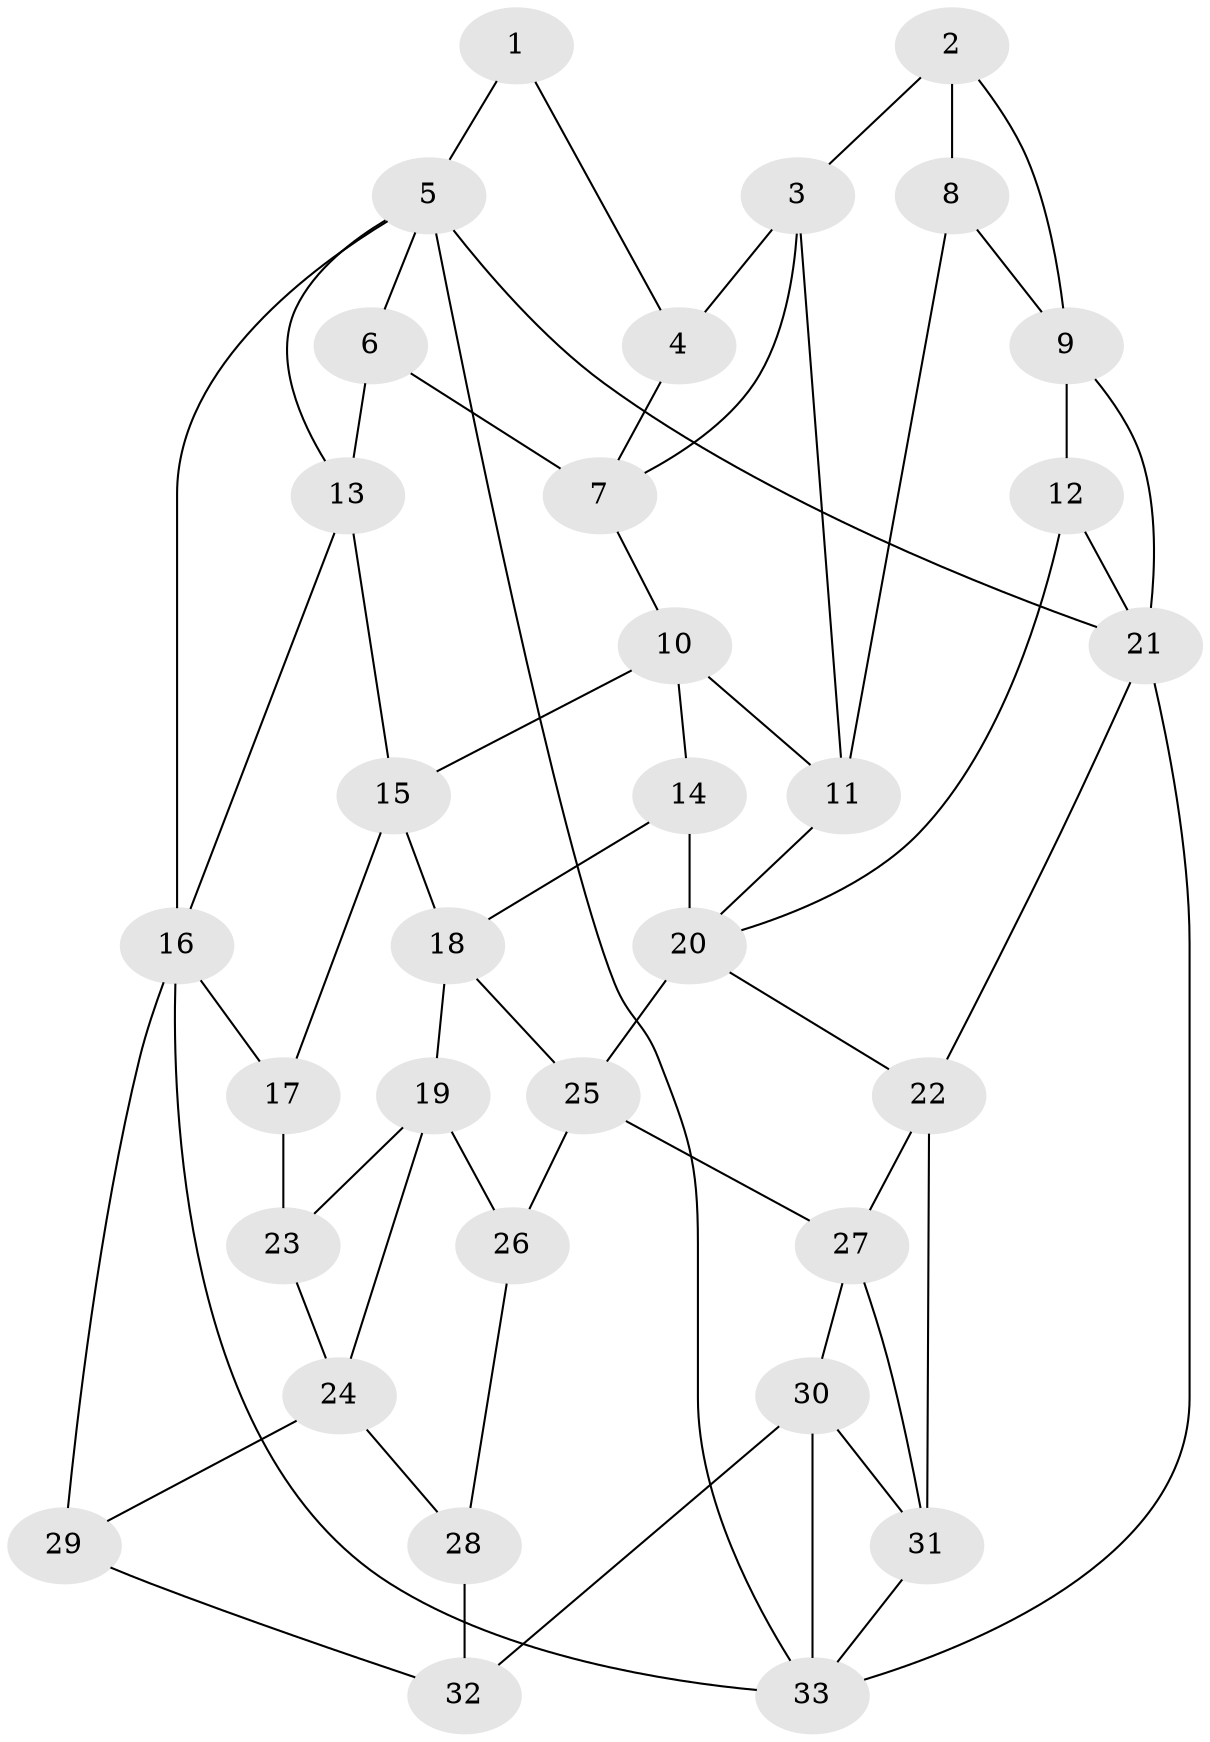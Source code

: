 // original degree distribution, {3: 0.045454545454545456, 5: 0.5, 4: 0.22727272727272727, 6: 0.22727272727272727}
// Generated by graph-tools (version 1.1) at 2025/27/03/09/25 03:27:13]
// undirected, 33 vertices, 62 edges
graph export_dot {
graph [start="1"]
  node [color=gray90,style=filled];
  1;
  2;
  3;
  4;
  5;
  6;
  7;
  8;
  9;
  10;
  11;
  12;
  13;
  14;
  15;
  16;
  17;
  18;
  19;
  20;
  21;
  22;
  23;
  24;
  25;
  26;
  27;
  28;
  29;
  30;
  31;
  32;
  33;
  1 -- 4 [weight=1.0];
  1 -- 5 [weight=1.0];
  2 -- 3 [weight=1.0];
  2 -- 8 [weight=2.0];
  2 -- 9 [weight=1.0];
  3 -- 4 [weight=1.0];
  3 -- 7 [weight=1.0];
  3 -- 11 [weight=1.0];
  4 -- 7 [weight=1.0];
  5 -- 6 [weight=1.0];
  5 -- 13 [weight=1.0];
  5 -- 16 [weight=1.0];
  5 -- 21 [weight=1.0];
  5 -- 33 [weight=1.0];
  6 -- 7 [weight=1.0];
  6 -- 13 [weight=1.0];
  7 -- 10 [weight=1.0];
  8 -- 9 [weight=1.0];
  8 -- 11 [weight=1.0];
  9 -- 12 [weight=1.0];
  9 -- 21 [weight=1.0];
  10 -- 11 [weight=1.0];
  10 -- 14 [weight=1.0];
  10 -- 15 [weight=1.0];
  11 -- 20 [weight=1.0];
  12 -- 20 [weight=1.0];
  12 -- 21 [weight=1.0];
  13 -- 15 [weight=1.0];
  13 -- 16 [weight=1.0];
  14 -- 18 [weight=1.0];
  14 -- 20 [weight=2.0];
  15 -- 17 [weight=1.0];
  15 -- 18 [weight=1.0];
  16 -- 17 [weight=1.0];
  16 -- 29 [weight=1.0];
  16 -- 33 [weight=1.0];
  17 -- 23 [weight=2.0];
  18 -- 19 [weight=1.0];
  18 -- 25 [weight=1.0];
  19 -- 23 [weight=1.0];
  19 -- 24 [weight=1.0];
  19 -- 26 [weight=1.0];
  20 -- 22 [weight=1.0];
  20 -- 25 [weight=1.0];
  21 -- 22 [weight=1.0];
  21 -- 33 [weight=1.0];
  22 -- 27 [weight=1.0];
  22 -- 31 [weight=1.0];
  23 -- 24 [weight=1.0];
  24 -- 28 [weight=1.0];
  24 -- 29 [weight=1.0];
  25 -- 26 [weight=1.0];
  25 -- 27 [weight=1.0];
  26 -- 28 [weight=1.0];
  27 -- 30 [weight=1.0];
  27 -- 31 [weight=1.0];
  28 -- 32 [weight=2.0];
  29 -- 32 [weight=1.0];
  30 -- 31 [weight=1.0];
  30 -- 32 [weight=1.0];
  30 -- 33 [weight=1.0];
  31 -- 33 [weight=1.0];
}
